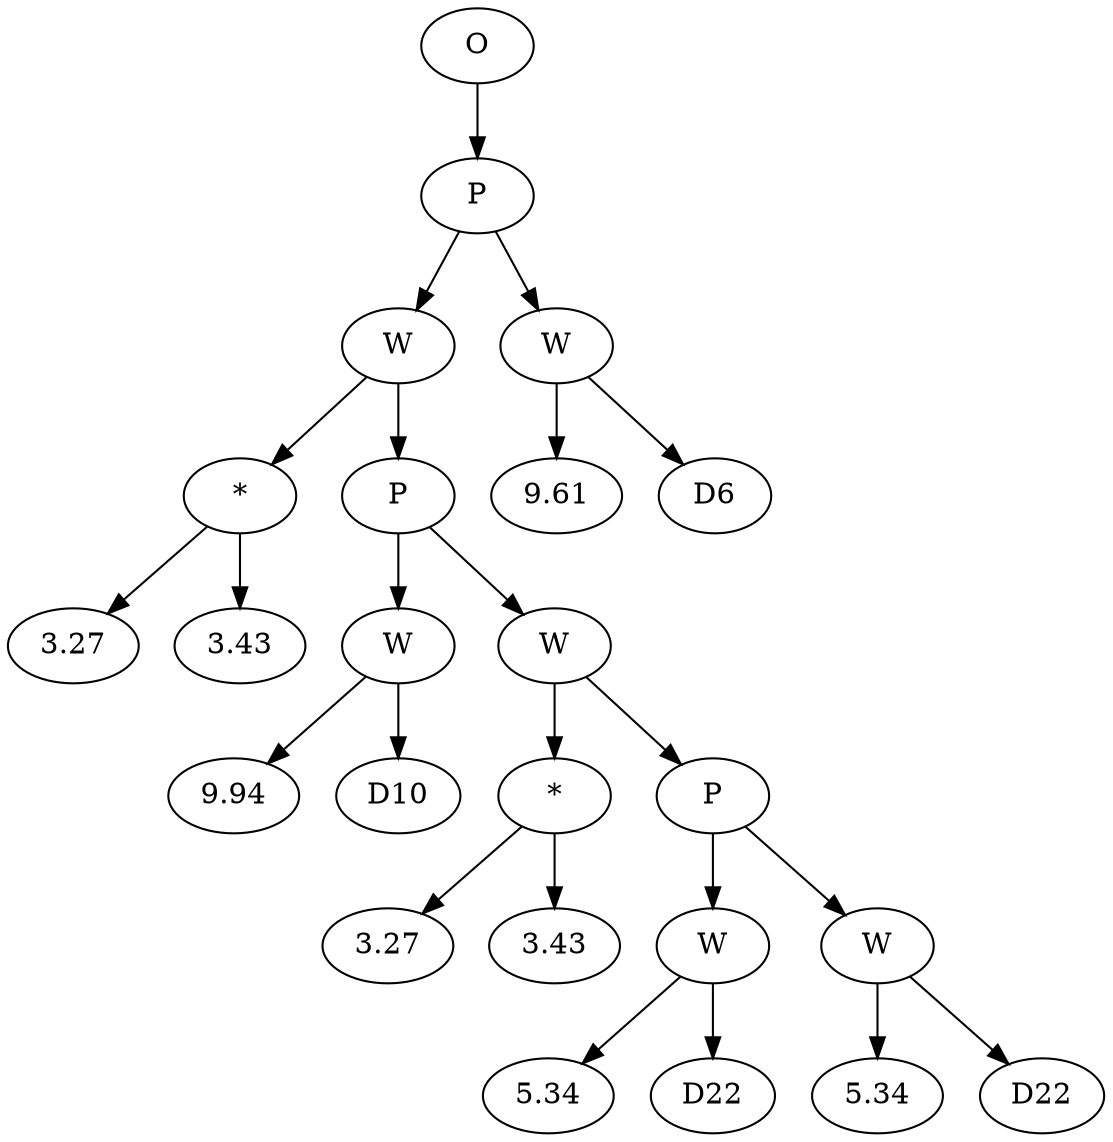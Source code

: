 // Tree
digraph {
	5885320 [label=O]
	5885321 [label=P]
	5885320 -> 5885321
	5885322 [label=W]
	5885321 -> 5885322
	5885323 [label="*"]
	5885322 -> 5885323
	5885324 [label=3.27]
	5885323 -> 5885324
	5885325 [label=3.43]
	5885323 -> 5885325
	5885326 [label=P]
	5885322 -> 5885326
	5885327 [label=W]
	5885326 -> 5885327
	5885328 [label=9.94]
	5885327 -> 5885328
	5885329 [label=D10]
	5885327 -> 5885329
	5885330 [label=W]
	5885326 -> 5885330
	5885331 [label="*"]
	5885330 -> 5885331
	5885332 [label=3.27]
	5885331 -> 5885332
	5885333 [label=3.43]
	5885331 -> 5885333
	5885334 [label=P]
	5885330 -> 5885334
	5885335 [label=W]
	5885334 -> 5885335
	5885336 [label=5.34]
	5885335 -> 5885336
	5885337 [label=D22]
	5885335 -> 5885337
	5885338 [label=W]
	5885334 -> 5885338
	5885339 [label=5.34]
	5885338 -> 5885339
	5885340 [label=D22]
	5885338 -> 5885340
	5885341 [label=W]
	5885321 -> 5885341
	5885342 [label=9.61]
	5885341 -> 5885342
	5885343 [label=D6]
	5885341 -> 5885343
}
